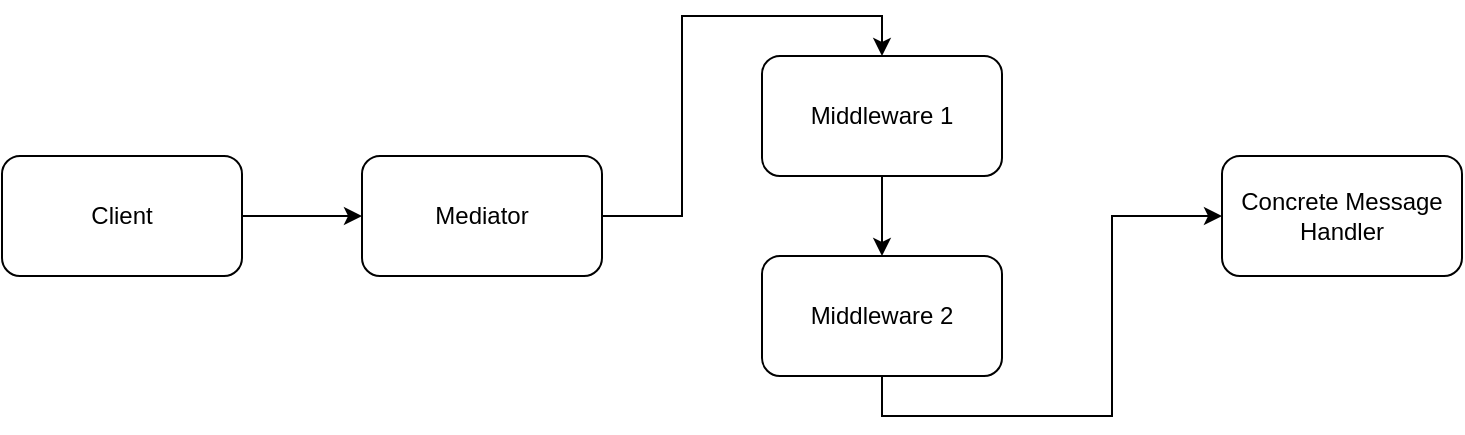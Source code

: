 <mxfile version="13.9.8" type="device"><diagram id="parmXJ9R8ABDZov3mKE4" name="Página-1"><mxGraphModel dx="1422" dy="822" grid="1" gridSize="10" guides="1" tooltips="1" connect="1" arrows="1" fold="1" page="1" pageScale="1" pageWidth="827" pageHeight="1169" math="0" shadow="0"><root><mxCell id="0"/><mxCell id="1" parent="0"/><mxCell id="26B93YbRaGs9OLTiIMG4-15" style="edgeStyle=orthogonalEdgeStyle;rounded=0;orthogonalLoop=1;jettySize=auto;html=1;exitX=1;exitY=0.5;exitDx=0;exitDy=0;entryX=0;entryY=0.5;entryDx=0;entryDy=0;" edge="1" parent="1" source="26B93YbRaGs9OLTiIMG4-1" target="26B93YbRaGs9OLTiIMG4-2"><mxGeometry relative="1" as="geometry"/></mxCell><mxCell id="26B93YbRaGs9OLTiIMG4-1" value="Client" style="rounded=1;whiteSpace=wrap;html=1;" vertex="1" parent="1"><mxGeometry x="50" y="250" width="120" height="60" as="geometry"/></mxCell><mxCell id="26B93YbRaGs9OLTiIMG4-16" style="edgeStyle=orthogonalEdgeStyle;rounded=0;orthogonalLoop=1;jettySize=auto;html=1;exitX=1;exitY=0.5;exitDx=0;exitDy=0;entryX=0.5;entryY=0;entryDx=0;entryDy=0;" edge="1" parent="1" source="26B93YbRaGs9OLTiIMG4-2" target="26B93YbRaGs9OLTiIMG4-3"><mxGeometry relative="1" as="geometry"/></mxCell><mxCell id="26B93YbRaGs9OLTiIMG4-2" value="Mediator" style="rounded=1;whiteSpace=wrap;html=1;" vertex="1" parent="1"><mxGeometry x="230" y="250" width="120" height="60" as="geometry"/></mxCell><mxCell id="26B93YbRaGs9OLTiIMG4-17" style="edgeStyle=orthogonalEdgeStyle;rounded=0;orthogonalLoop=1;jettySize=auto;html=1;exitX=0.5;exitY=1;exitDx=0;exitDy=0;" edge="1" parent="1" source="26B93YbRaGs9OLTiIMG4-3" target="26B93YbRaGs9OLTiIMG4-4"><mxGeometry relative="1" as="geometry"/></mxCell><mxCell id="26B93YbRaGs9OLTiIMG4-3" value="Middleware 1" style="rounded=1;whiteSpace=wrap;html=1;" vertex="1" parent="1"><mxGeometry x="430" y="200" width="120" height="60" as="geometry"/></mxCell><mxCell id="26B93YbRaGs9OLTiIMG4-18" style="edgeStyle=orthogonalEdgeStyle;rounded=0;orthogonalLoop=1;jettySize=auto;html=1;exitX=0.5;exitY=1;exitDx=0;exitDy=0;entryX=0;entryY=0.5;entryDx=0;entryDy=0;" edge="1" parent="1" source="26B93YbRaGs9OLTiIMG4-4" target="26B93YbRaGs9OLTiIMG4-5"><mxGeometry relative="1" as="geometry"/></mxCell><mxCell id="26B93YbRaGs9OLTiIMG4-4" value="Middleware 2" style="rounded=1;whiteSpace=wrap;html=1;" vertex="1" parent="1"><mxGeometry x="430" y="300" width="120" height="60" as="geometry"/></mxCell><mxCell id="26B93YbRaGs9OLTiIMG4-5" value="Concrete Message&lt;br&gt;Handler" style="rounded=1;whiteSpace=wrap;html=1;" vertex="1" parent="1"><mxGeometry x="660" y="250" width="120" height="60" as="geometry"/></mxCell></root></mxGraphModel></diagram></mxfile>
